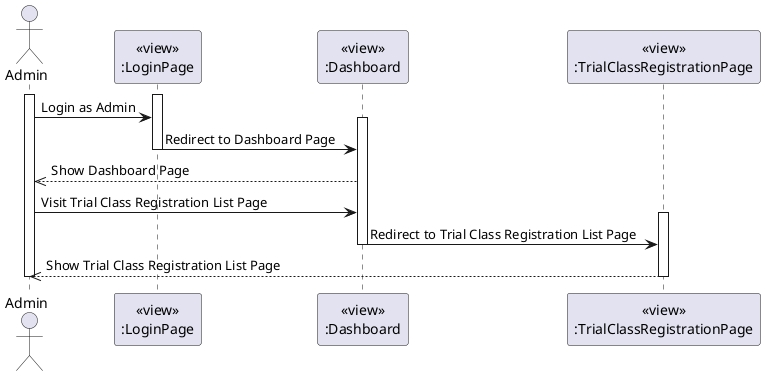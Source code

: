 @startuml ManageTrialClassRegistration
actor Admin
participant LoginPageView [
  <<view>>
  :LoginPage
]

participant DashboardView [
  <<view>>
  :Dashboard
]

participant TrialClassRegistrationView [
  <<view>>
  :TrialClassRegistrationPage
]

activate Admin
activate LoginPageView
Admin -> LoginPageView: Login as Admin
activate DashboardView
LoginPageView -> DashboardView: Redirect to Dashboard Page
deactivate LoginPageView

DashboardView -->> Admin: Show Dashboard Page

Admin -> DashboardView: Visit Trial Class Registration List Page
activate TrialClassRegistrationView
DashboardView -> TrialClassRegistrationView: Redirect to Trial Class Registration List Page
deactivate DashboardView

TrialClassRegistrationView -->> Admin: Show Trial Class Registration List Page

deactivate Admin
deactivate TrialClassRegistrationView
@enduml
